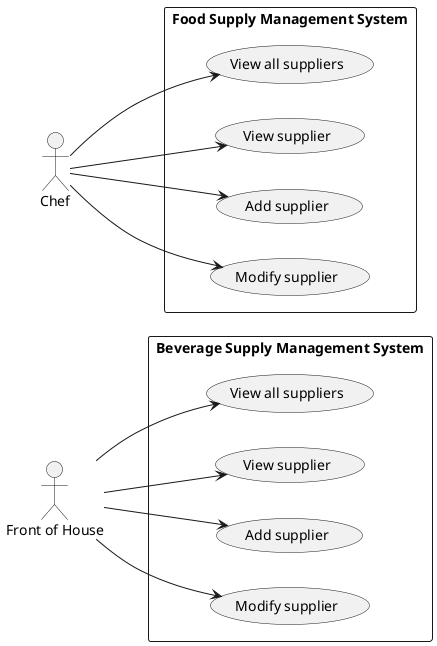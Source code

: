 @startuml

left to right direction

actor "Front of House" as FoH
actor Chef

rectangle "Beverage Supply Management System" {
    (View all suppliers) as (BarSupplyAll)
    (View supplier) as (BarSupplyView)
    (Add supplier) as (BarSupplyAdd)
    (Modify supplier) as (BarSupplyUpdate)

    FoH --> (BarSupplyAll)
    FoH --> (BarSupplyView)
    FoH --> (BarSupplyAdd)
    FoH --> (BarSupplyUpdate)
}

rectangle "Food Supply Management System" {
    (View all suppliers) as (RestaurantSupplyAll)
    (View supplier) as (RestaurantSupplyView)
    (Add supplier) as (RestaurantSupplyAdd)
    (Modify supplier) as (RestaurantSupplyUpdate)

    Chef --> (RestaurantSupplyAll)
    Chef --> (RestaurantSupplyView)
    Chef --> (RestaurantSupplyAdd)
    Chef --> (RestaurantSupplyUpdate)
}

@enduml
